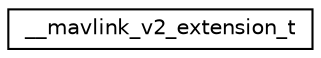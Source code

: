 digraph "Graphical Class Hierarchy"
{
 // INTERACTIVE_SVG=YES
  edge [fontname="Helvetica",fontsize="10",labelfontname="Helvetica",labelfontsize="10"];
  node [fontname="Helvetica",fontsize="10",shape=record];
  rankdir="LR";
  Node1 [label="__mavlink_v2_extension_t",height=0.2,width=0.4,color="black", fillcolor="white", style="filled",URL="$struct____mavlink__v2__extension__t.html"];
}

